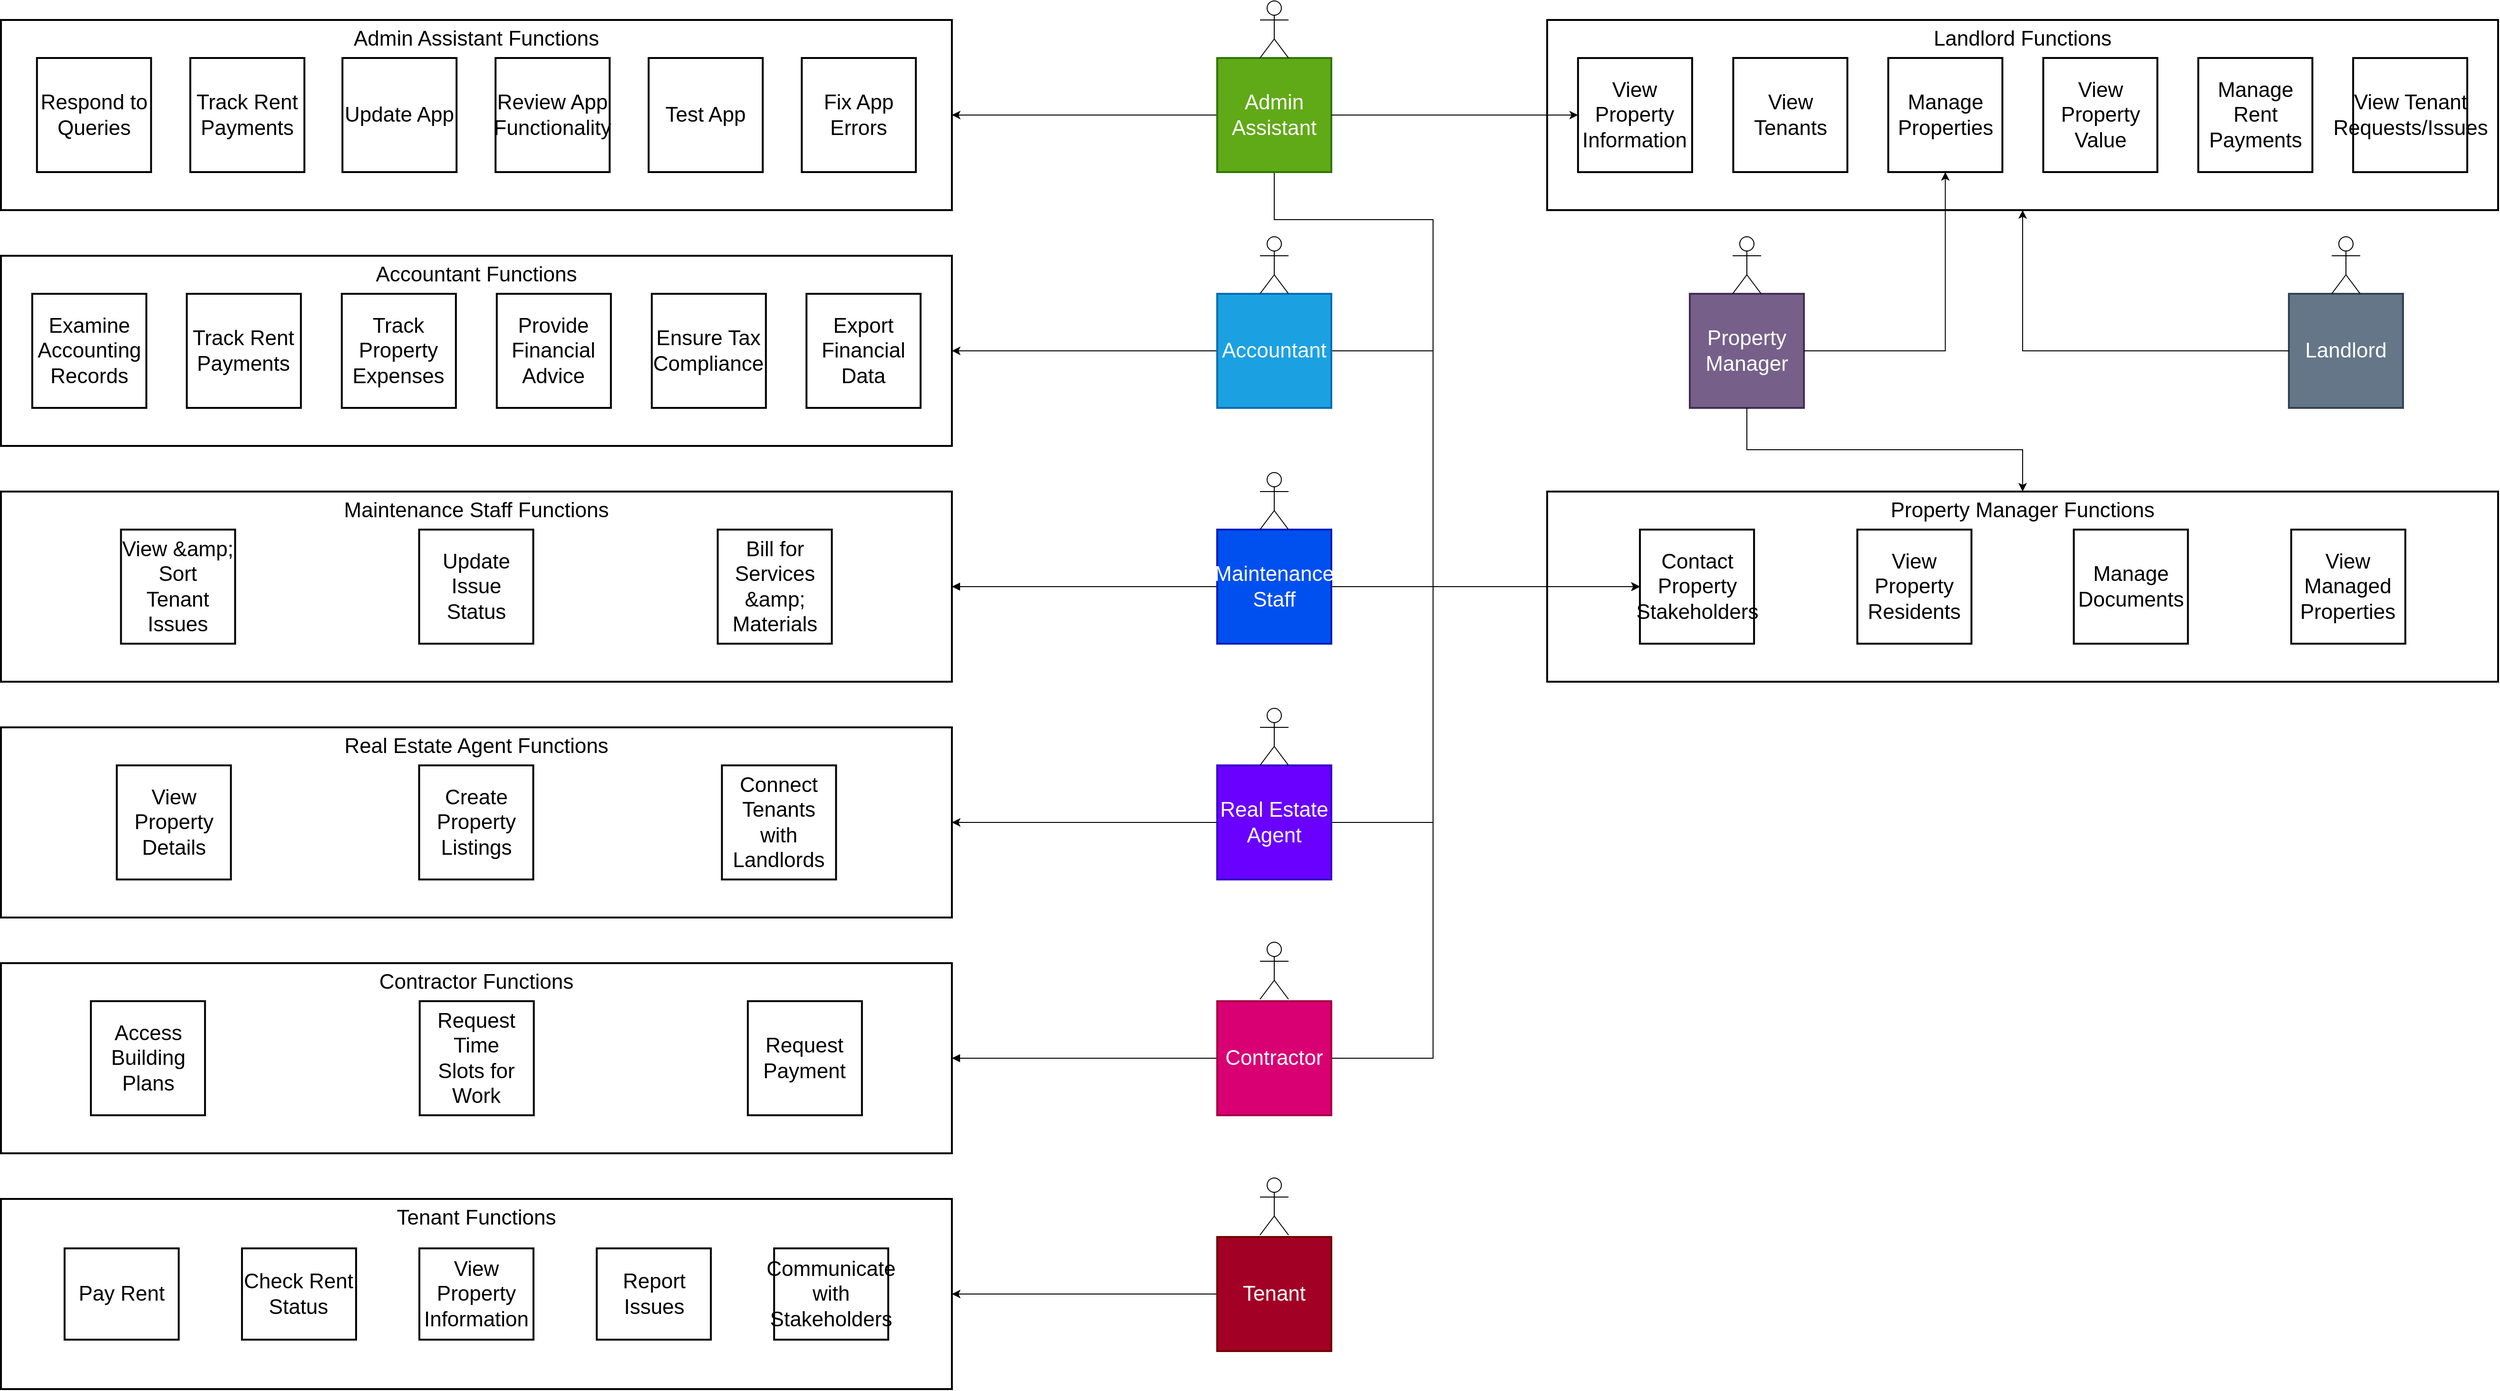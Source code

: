 <mxfile version="26.1.1">
  <diagram name="Page-1" id="O-GqX_nyPxSOLYFzKlIT">
    <mxGraphModel dx="2811" dy="3303" grid="1" gridSize="10" guides="1" tooltips="1" connect="1" arrows="1" fold="1" page="1" pageScale="1" pageWidth="827" pageHeight="1169" math="0" shadow="0">
      <root>
        <mxCell id="0" />
        <mxCell id="1" parent="0" />
        <mxCell id="rN_Z4f5lmNTWBh_tUZya-234" value="" style="group;fontSize=22;" parent="1" vertex="1" connectable="0">
          <mxGeometry x="1666" y="-1100" width="1000" height="200" as="geometry" />
        </mxCell>
        <mxCell id="rN_Z4f5lmNTWBh_tUZya-196" value="Landlord Functions" style="whiteSpace=wrap;strokeWidth=2;strokeColor=default;verticalAlign=top;fontSize=22;" parent="rN_Z4f5lmNTWBh_tUZya-234" vertex="1">
          <mxGeometry width="1000" height="200" as="geometry" />
        </mxCell>
        <mxCell id="rN_Z4f5lmNTWBh_tUZya-206" value="Manage Rent&#xa;Payments" style="whiteSpace=wrap;strokeWidth=2;strokeColor=default;fontSize=22;" parent="rN_Z4f5lmNTWBh_tUZya-234" vertex="1">
          <mxGeometry x="684.7" y="39.97" width="120" height="120" as="geometry" />
        </mxCell>
        <mxCell id="rN_Z4f5lmNTWBh_tUZya-207" value="View Tenants" style="whiteSpace=wrap;strokeWidth=2;strokeColor=default;fontSize=22;" parent="rN_Z4f5lmNTWBh_tUZya-234" vertex="1">
          <mxGeometry x="195.7" y="39.97" width="120" height="120" as="geometry" />
        </mxCell>
        <mxCell id="rN_Z4f5lmNTWBh_tUZya-208" value="View Property&#xa;Information" style="whiteSpace=wrap;strokeWidth=2;strokeColor=default;fontSize=22;" parent="rN_Z4f5lmNTWBh_tUZya-234" vertex="1">
          <mxGeometry x="32.438" y="40.039" width="120" height="120" as="geometry" />
        </mxCell>
        <mxCell id="rN_Z4f5lmNTWBh_tUZya-209" value="View Property&#xa;Value" style="whiteSpace=wrap;strokeWidth=2;strokeColor=default;fontSize=22;" parent="rN_Z4f5lmNTWBh_tUZya-234" vertex="1">
          <mxGeometry x="521.7" y="39.97" width="120" height="120" as="geometry" />
        </mxCell>
        <mxCell id="rN_Z4f5lmNTWBh_tUZya-210" value="Manage Properties" style="whiteSpace=wrap;strokeWidth=2;strokeColor=default;fontSize=22;" parent="rN_Z4f5lmNTWBh_tUZya-234" vertex="1">
          <mxGeometry x="358.7" y="39.97" width="120" height="120" as="geometry" />
        </mxCell>
        <mxCell id="rN_Z4f5lmNTWBh_tUZya-211" value="View Tenant&#xa;Requests/Issues" style="whiteSpace=wrap;strokeWidth=2;strokeColor=default;fontSize=22;" parent="rN_Z4f5lmNTWBh_tUZya-234" vertex="1">
          <mxGeometry x="847.564" y="40.039" width="120" height="120" as="geometry" />
        </mxCell>
        <mxCell id="rN_Z4f5lmNTWBh_tUZya-236" value="" style="group;fontSize=22;" parent="1" vertex="1" connectable="0">
          <mxGeometry x="1666" y="-604" width="1000" height="200" as="geometry" />
        </mxCell>
        <mxCell id="rN_Z4f5lmNTWBh_tUZya-195" value="Property Manager Functions" style="whiteSpace=wrap;strokeWidth=2;strokeColor=default;verticalAlign=top;fillColor=default;fontSize=22;" parent="rN_Z4f5lmNTWBh_tUZya-236" vertex="1">
          <mxGeometry width="1000" height="200" as="geometry" />
        </mxCell>
        <mxCell id="rN_Z4f5lmNTWBh_tUZya-212" value="View Managed&#xa;Properties" style="whiteSpace=wrap;strokeWidth=2;strokeColor=default;flipV=1;fontSize=22;" parent="rN_Z4f5lmNTWBh_tUZya-236" vertex="1">
          <mxGeometry x="782.443" y="39.999" width="120" height="120" as="geometry" />
        </mxCell>
        <mxCell id="rN_Z4f5lmNTWBh_tUZya-213" value="View Property&#xa;Residents" style="whiteSpace=wrap;strokeWidth=2;strokeColor=default;flipV=1;fontSize=22;" parent="rN_Z4f5lmNTWBh_tUZya-236" vertex="1">
          <mxGeometry x="326.181" y="39.999" width="120" height="120" as="geometry" />
        </mxCell>
        <mxCell id="rN_Z4f5lmNTWBh_tUZya-214" value="Manage Documents" style="whiteSpace=wrap;strokeWidth=2;strokeColor=default;flipV=1;fontSize=22;" parent="rN_Z4f5lmNTWBh_tUZya-236" vertex="1">
          <mxGeometry x="553.815" y="39.999" width="120" height="120" as="geometry" />
        </mxCell>
        <mxCell id="rN_Z4f5lmNTWBh_tUZya-215" value="Contact Property&#xa;Stakeholders" style="whiteSpace=wrap;strokeWidth=2;strokeColor=default;flipV=1;fontSize=22;" parent="rN_Z4f5lmNTWBh_tUZya-236" vertex="1">
          <mxGeometry x="97.553" y="39.999" width="120" height="120" as="geometry" />
        </mxCell>
        <mxCell id="rN_Z4f5lmNTWBh_tUZya-163" value="Tenant Functions" style="whiteSpace=wrap;strokeWidth=2;verticalAlign=top;strokeColor=default;fontSize=22;" parent="1" vertex="1">
          <mxGeometry x="40" y="140" width="1000" height="200" as="geometry" />
        </mxCell>
        <mxCell id="rN_Z4f5lmNTWBh_tUZya-164" value="Pay Rent" style="whiteSpace=wrap;strokeWidth=2;strokeColor=default;fontSize=22;" parent="rN_Z4f5lmNTWBh_tUZya-163" vertex="1">
          <mxGeometry x="66.921" y="51.997" width="120" height="96" as="geometry" />
        </mxCell>
        <mxCell id="rN_Z4f5lmNTWBh_tUZya-165" value="Check Rent&#xa;Status" style="whiteSpace=wrap;strokeWidth=2;strokeColor=default;fontSize=22;" parent="rN_Z4f5lmNTWBh_tUZya-163" vertex="1">
          <mxGeometry x="253.459" y="51.997" width="120" height="96" as="geometry" />
        </mxCell>
        <mxCell id="rN_Z4f5lmNTWBh_tUZya-166" value="View Property&#xa;Information" style="whiteSpace=wrap;strokeWidth=2;strokeColor=default;fontSize=22;" parent="rN_Z4f5lmNTWBh_tUZya-163" vertex="1">
          <mxGeometry x="439.998" y="51.997" width="120" height="96" as="geometry" />
        </mxCell>
        <mxCell id="rN_Z4f5lmNTWBh_tUZya-167" value="Report Issues" style="whiteSpace=wrap;strokeWidth=2;strokeColor=default;fontSize=22;" parent="rN_Z4f5lmNTWBh_tUZya-163" vertex="1">
          <mxGeometry x="626.536" y="51.997" width="120" height="96" as="geometry" />
        </mxCell>
        <mxCell id="rN_Z4f5lmNTWBh_tUZya-168" value="Communicate with&#xa;Stakeholders" style="whiteSpace=wrap;strokeWidth=2;strokeColor=default;fontSize=22;" parent="rN_Z4f5lmNTWBh_tUZya-163" vertex="1">
          <mxGeometry x="813.075" y="51.997" width="120" height="96" as="geometry" />
        </mxCell>
        <mxCell id="rN_Z4f5lmNTWBh_tUZya-169" value="Real Estate Agent Functions" style="whiteSpace=wrap;strokeWidth=2;verticalAlign=top;strokeColor=default;fontSize=22;" parent="1" vertex="1">
          <mxGeometry x="40" y="-356" width="1000" height="200" as="geometry" />
        </mxCell>
        <mxCell id="rN_Z4f5lmNTWBh_tUZya-170" value="View Property&#xa;Details" style="whiteSpace=wrap;strokeWidth=2;strokeColor=default;fontSize=22;" parent="rN_Z4f5lmNTWBh_tUZya-169" vertex="1">
          <mxGeometry x="121.82" y="40.001" width="120" height="120" as="geometry" />
        </mxCell>
        <mxCell id="rN_Z4f5lmNTWBh_tUZya-171" value="Create Property&#xa;Listings" style="whiteSpace=wrap;strokeWidth=2;strokeColor=default;fontSize=22;" parent="rN_Z4f5lmNTWBh_tUZya-169" vertex="1">
          <mxGeometry x="439.77" y="40.001" width="120" height="120" as="geometry" />
        </mxCell>
        <mxCell id="rN_Z4f5lmNTWBh_tUZya-172" value="Connect Tenants&#xa;with Landlords" style="whiteSpace=wrap;strokeWidth=2;strokeColor=default;fontSize=22;" parent="rN_Z4f5lmNTWBh_tUZya-169" vertex="1">
          <mxGeometry x="758.183" y="40.001" width="120" height="120" as="geometry" />
        </mxCell>
        <mxCell id="rN_Z4f5lmNTWBh_tUZya-173" value="Contractor Functions" style="whiteSpace=wrap;strokeWidth=2;verticalAlign=top;strokeColor=default;fontSize=22;" parent="1" vertex="1">
          <mxGeometry x="40" y="-108" width="1000" height="200" as="geometry" />
        </mxCell>
        <mxCell id="rN_Z4f5lmNTWBh_tUZya-174" value="Access Building&#xa;Plans" style="whiteSpace=wrap;strokeWidth=2;strokeColor=default;fontSize=22;" parent="rN_Z4f5lmNTWBh_tUZya-173" vertex="1">
          <mxGeometry x="94.593" y="40.001" width="120" height="120" as="geometry" />
        </mxCell>
        <mxCell id="rN_Z4f5lmNTWBh_tUZya-175" value="Request Time&#xa;Slots for Work" style="whiteSpace=wrap;strokeWidth=2;strokeColor=default;fontSize=22;" parent="rN_Z4f5lmNTWBh_tUZya-173" vertex="1">
          <mxGeometry x="440.35" y="40.001" width="120" height="120" as="geometry" />
        </mxCell>
        <mxCell id="rN_Z4f5lmNTWBh_tUZya-176" value="Request&#xa;Payment" style="whiteSpace=wrap;strokeWidth=2;strokeColor=default;fontSize=22;" parent="rN_Z4f5lmNTWBh_tUZya-173" vertex="1">
          <mxGeometry x="785.414" y="40.001" width="120" height="120" as="geometry" />
        </mxCell>
        <mxCell id="rN_Z4f5lmNTWBh_tUZya-177" value="Maintenance Staff Functions" style="whiteSpace=wrap;strokeWidth=2;verticalAlign=top;strokeColor=default;fontSize=22;" parent="1" vertex="1">
          <mxGeometry x="40" y="-604" width="1000" height="200" as="geometry" />
        </mxCell>
        <mxCell id="rN_Z4f5lmNTWBh_tUZya-178" value="View &amp;amp; Sort&#xa;Tenant Issues" style="whiteSpace=wrap;strokeWidth=2;strokeColor=default;fontSize=22;" parent="rN_Z4f5lmNTWBh_tUZya-177" vertex="1">
          <mxGeometry x="126.241" y="40.001" width="120" height="120" as="geometry" />
        </mxCell>
        <mxCell id="rN_Z4f5lmNTWBh_tUZya-179" value="Update Issue&#xa;Status" style="whiteSpace=wrap;strokeWidth=2;strokeColor=default;fontSize=22;" parent="rN_Z4f5lmNTWBh_tUZya-177" vertex="1">
          <mxGeometry x="439.78" y="40.001" width="120" height="120" as="geometry" />
        </mxCell>
        <mxCell id="rN_Z4f5lmNTWBh_tUZya-180" value="Bill for Services&#xa;&amp;amp; Materials" style="whiteSpace=wrap;strokeWidth=2;strokeColor=default;fontSize=22;" parent="rN_Z4f5lmNTWBh_tUZya-177" vertex="1">
          <mxGeometry x="753.752" y="40.001" width="120" height="120" as="geometry" />
        </mxCell>
        <mxCell id="rN_Z4f5lmNTWBh_tUZya-181" value="Admin Assistant Functions" style="whiteSpace=wrap;strokeWidth=2;verticalAlign=top;strokeColor=default;fontSize=22;" parent="1" vertex="1">
          <mxGeometry x="40" y="-1100" width="1000" height="200" as="geometry" />
        </mxCell>
        <mxCell id="rN_Z4f5lmNTWBh_tUZya-182" value="Respond to&#xa;Queries" style="whiteSpace=wrap;strokeWidth=2;strokeColor=default;fontSize=22;" parent="rN_Z4f5lmNTWBh_tUZya-181" vertex="1">
          <mxGeometry x="37.862" y="40.001" width="120" height="120" as="geometry" />
        </mxCell>
        <mxCell id="rN_Z4f5lmNTWBh_tUZya-183" value="Track Rent&#xa;Payments" style="whiteSpace=wrap;strokeWidth=2;strokeColor=default;fontSize=22;" parent="rN_Z4f5lmNTWBh_tUZya-181" vertex="1">
          <mxGeometry x="199.11" y="40.001" width="120" height="120" as="geometry" />
        </mxCell>
        <mxCell id="rN_Z4f5lmNTWBh_tUZya-184" value="Update App" style="whiteSpace=wrap;strokeWidth=2;strokeColor=default;fontSize=22;" parent="rN_Z4f5lmNTWBh_tUZya-181" vertex="1">
          <mxGeometry x="359.11" y="40.001" width="120" height="120" as="geometry" />
        </mxCell>
        <mxCell id="rN_Z4f5lmNTWBh_tUZya-185" value="Review App&#xa;Functionality" style="whiteSpace=wrap;strokeWidth=2;strokeColor=default;fontSize=22;" parent="rN_Z4f5lmNTWBh_tUZya-181" vertex="1">
          <mxGeometry x="520.11" y="40.001" width="120" height="120" as="geometry" />
        </mxCell>
        <mxCell id="rN_Z4f5lmNTWBh_tUZya-186" value="Test App" style="whiteSpace=wrap;strokeWidth=2;strokeColor=default;fontSize=22;" parent="rN_Z4f5lmNTWBh_tUZya-181" vertex="1">
          <mxGeometry x="681.11" y="40.001" width="120" height="120" as="geometry" />
        </mxCell>
        <mxCell id="rN_Z4f5lmNTWBh_tUZya-187" value="Fix App Errors" style="whiteSpace=wrap;strokeWidth=2;strokeColor=default;fontSize=22;" parent="rN_Z4f5lmNTWBh_tUZya-181" vertex="1">
          <mxGeometry x="842.136" y="40.001" width="120" height="120" as="geometry" />
        </mxCell>
        <mxCell id="rN_Z4f5lmNTWBh_tUZya-188" value="Accountant Functions" style="whiteSpace=wrap;strokeWidth=2;verticalAlign=top;strokeColor=default;fontSize=22;" parent="1" vertex="1">
          <mxGeometry x="40" y="-852" width="1000" height="200" as="geometry" />
        </mxCell>
        <mxCell id="rN_Z4f5lmNTWBh_tUZya-189" value="Examine Accounting&#xa;Records" style="whiteSpace=wrap;strokeWidth=2;strokeColor=default;fontSize=22;" parent="rN_Z4f5lmNTWBh_tUZya-188" vertex="1">
          <mxGeometry x="32.897" y="40.001" width="120" height="120" as="geometry" />
        </mxCell>
        <mxCell id="rN_Z4f5lmNTWBh_tUZya-190" value="Track Rent&#xa;Payments" style="whiteSpace=wrap;strokeWidth=2;strokeColor=default;fontSize=22;" parent="rN_Z4f5lmNTWBh_tUZya-188" vertex="1">
          <mxGeometry x="195.42" y="40.001" width="120" height="120" as="geometry" />
        </mxCell>
        <mxCell id="rN_Z4f5lmNTWBh_tUZya-191" value="Track Property&#xa;Expenses" style="whiteSpace=wrap;strokeWidth=2;strokeColor=default;fontSize=22;" parent="rN_Z4f5lmNTWBh_tUZya-188" vertex="1">
          <mxGeometry x="358.42" y="40.001" width="120" height="120" as="geometry" />
        </mxCell>
        <mxCell id="rN_Z4f5lmNTWBh_tUZya-192" value="Provide Financial&#xa;Advice" style="whiteSpace=wrap;strokeWidth=2;strokeColor=default;fontSize=22;" parent="rN_Z4f5lmNTWBh_tUZya-188" vertex="1">
          <mxGeometry x="521.42" y="40.001" width="120" height="120" as="geometry" />
        </mxCell>
        <mxCell id="rN_Z4f5lmNTWBh_tUZya-193" value="Ensure Tax&#xa;Compliance" style="whiteSpace=wrap;strokeWidth=2;strokeColor=default;fontSize=22;" parent="rN_Z4f5lmNTWBh_tUZya-188" vertex="1">
          <mxGeometry x="684.42" y="40.001" width="120" height="120" as="geometry" />
        </mxCell>
        <mxCell id="rN_Z4f5lmNTWBh_tUZya-194" value="Export Financial&#xa;Data" style="whiteSpace=wrap;strokeWidth=2;strokeColor=default;fontSize=22;" parent="rN_Z4f5lmNTWBh_tUZya-188" vertex="1">
          <mxGeometry x="847.097" y="40.001" width="120" height="120" as="geometry" />
        </mxCell>
        <mxCell id="rN_Z4f5lmNTWBh_tUZya-263" style="edgeStyle=orthogonalEdgeStyle;rounded=0;orthogonalLoop=1;jettySize=auto;html=1;entryX=1;entryY=0.5;entryDx=0;entryDy=0;fontSize=22;" parent="1" source="rN_Z4f5lmNTWBh_tUZya-200" target="rN_Z4f5lmNTWBh_tUZya-188" edge="1">
          <mxGeometry relative="1" as="geometry" />
        </mxCell>
        <mxCell id="rN_Z4f5lmNTWBh_tUZya-273" style="edgeStyle=orthogonalEdgeStyle;rounded=0;orthogonalLoop=1;jettySize=auto;html=1;entryX=0;entryY=0.5;entryDx=0;entryDy=0;fontSize=22;" parent="1" source="rN_Z4f5lmNTWBh_tUZya-200" target="rN_Z4f5lmNTWBh_tUZya-215" edge="1">
          <mxGeometry relative="1" as="geometry">
            <Array as="points">
              <mxPoint x="1546" y="-752" />
              <mxPoint x="1546" y="-504" />
            </Array>
          </mxGeometry>
        </mxCell>
        <mxCell id="rN_Z4f5lmNTWBh_tUZya-249" style="edgeStyle=orthogonalEdgeStyle;rounded=0;orthogonalLoop=1;jettySize=auto;html=1;entryX=1;entryY=0.5;entryDx=0;entryDy=0;fontSize=22;" parent="1" source="rN_Z4f5lmNTWBh_tUZya-201" target="rN_Z4f5lmNTWBh_tUZya-181" edge="1">
          <mxGeometry relative="1" as="geometry" />
        </mxCell>
        <mxCell id="rN_Z4f5lmNTWBh_tUZya-272" style="edgeStyle=orthogonalEdgeStyle;rounded=0;orthogonalLoop=1;jettySize=auto;html=1;entryX=0;entryY=0.5;entryDx=0;entryDy=0;fontSize=22;" parent="1" source="rN_Z4f5lmNTWBh_tUZya-201" target="rN_Z4f5lmNTWBh_tUZya-215" edge="1">
          <mxGeometry relative="1" as="geometry">
            <Array as="points">
              <mxPoint x="1379" y="-890" />
              <mxPoint x="1546" y="-890" />
              <mxPoint x="1546" y="-504" />
            </Array>
          </mxGeometry>
        </mxCell>
        <mxCell id="rN_Z4f5lmNTWBh_tUZya-268" style="edgeStyle=orthogonalEdgeStyle;rounded=0;orthogonalLoop=1;jettySize=auto;html=1;entryX=0;entryY=0.5;entryDx=0;entryDy=0;fontSize=22;" parent="1" source="rN_Z4f5lmNTWBh_tUZya-202" target="rN_Z4f5lmNTWBh_tUZya-215" edge="1">
          <mxGeometry relative="1" as="geometry" />
        </mxCell>
        <mxCell id="rN_Z4f5lmNTWBh_tUZya-275" style="edgeStyle=orthogonalEdgeStyle;rounded=0;orthogonalLoop=1;jettySize=auto;html=1;entryX=0;entryY=0.5;entryDx=0;entryDy=0;fontSize=22;" parent="1" source="rN_Z4f5lmNTWBh_tUZya-203" target="rN_Z4f5lmNTWBh_tUZya-215" edge="1">
          <mxGeometry relative="1" as="geometry">
            <Array as="points">
              <mxPoint x="1546" y="-8" />
              <mxPoint x="1546" y="-504" />
            </Array>
          </mxGeometry>
        </mxCell>
        <mxCell id="rN_Z4f5lmNTWBh_tUZya-244" style="edgeStyle=orthogonalEdgeStyle;rounded=0;orthogonalLoop=1;jettySize=auto;html=1;entryX=1;entryY=0.5;entryDx=0;entryDy=0;fontSize=22;" parent="1" source="rN_Z4f5lmNTWBh_tUZya-204" target="rN_Z4f5lmNTWBh_tUZya-169" edge="1">
          <mxGeometry relative="1" as="geometry" />
        </mxCell>
        <mxCell id="rN_Z4f5lmNTWBh_tUZya-274" style="edgeStyle=orthogonalEdgeStyle;rounded=0;orthogonalLoop=1;jettySize=auto;html=1;entryX=0;entryY=0.5;entryDx=0;entryDy=0;fontSize=22;" parent="1" source="rN_Z4f5lmNTWBh_tUZya-204" target="rN_Z4f5lmNTWBh_tUZya-215" edge="1">
          <mxGeometry relative="1" as="geometry">
            <Array as="points">
              <mxPoint x="1546" y="-256" />
              <mxPoint x="1546" y="-504" />
            </Array>
          </mxGeometry>
        </mxCell>
        <mxCell id="rN_Z4f5lmNTWBh_tUZya-261" style="edgeStyle=orthogonalEdgeStyle;rounded=0;orthogonalLoop=1;jettySize=auto;html=1;entryX=1;entryY=0.5;entryDx=0;entryDy=0;fontSize=22;" parent="1" source="rN_Z4f5lmNTWBh_tUZya-205" target="rN_Z4f5lmNTWBh_tUZya-163" edge="1">
          <mxGeometry relative="1" as="geometry" />
        </mxCell>
        <mxCell id="rN_Z4f5lmNTWBh_tUZya-227" value="" style="curved=1;startArrow=none;endArrow=block;exitX=0;exitY=0.5;entryX=1;entryY=0.5;rounded=0;strokeColor=default;exitDx=0;exitDy=0;entryDx=0;entryDy=0;fontSize=22;" parent="1" source="rN_Z4f5lmNTWBh_tUZya-202" target="rN_Z4f5lmNTWBh_tUZya-177" edge="1">
          <mxGeometry relative="1" as="geometry">
            <Array as="points" />
          </mxGeometry>
        </mxCell>
        <mxCell id="rN_Z4f5lmNTWBh_tUZya-228" value="" style="curved=0;startArrow=none;endArrow=block;exitX=0;exitY=0.5;entryX=1;entryY=0.5;rounded=0;strokeColor=default;entryDx=0;entryDy=0;exitDx=0;exitDy=0;fontSize=22;" parent="1" source="rN_Z4f5lmNTWBh_tUZya-203" target="rN_Z4f5lmNTWBh_tUZya-173" edge="1">
          <mxGeometry relative="1" as="geometry">
            <Array as="points" />
          </mxGeometry>
        </mxCell>
        <mxCell id="rN_Z4f5lmNTWBh_tUZya-287" value="" style="group;fontSize=22;" parent="1" vertex="1" connectable="0">
          <mxGeometry x="1816" y="-872" width="120" height="180" as="geometry" />
        </mxCell>
        <mxCell id="rN_Z4f5lmNTWBh_tUZya-199" value="Property&#xa;Manager" style="whiteSpace=wrap;strokeWidth=2;strokeColor=#432D57;fontSize=22;fillColor=#76608a;fontColor=#ffffff;" parent="rN_Z4f5lmNTWBh_tUZya-287" vertex="1">
          <mxGeometry y="60" width="120" height="120" as="geometry" />
        </mxCell>
        <mxCell id="rN_Z4f5lmNTWBh_tUZya-283" value="" style="shape=umlActor;verticalLabelPosition=bottom;verticalAlign=top;html=1;outlineConnect=0;fontSize=22;" parent="rN_Z4f5lmNTWBh_tUZya-287" vertex="1">
          <mxGeometry x="45" width="30" height="60" as="geometry" />
        </mxCell>
        <mxCell id="rN_Z4f5lmNTWBh_tUZya-288" value="" style="group;fontSize=22;" parent="1" vertex="1" connectable="0">
          <mxGeometry x="2446" y="-872" width="120" height="180" as="geometry" />
        </mxCell>
        <mxCell id="rN_Z4f5lmNTWBh_tUZya-198" value="Landlord" style="whiteSpace=wrap;strokeWidth=2;strokeColor=#314354;fontSize=22;fillColor=#647687;fontColor=#ffffff;" parent="rN_Z4f5lmNTWBh_tUZya-288" vertex="1">
          <mxGeometry y="60" width="120" height="120" as="geometry" />
        </mxCell>
        <mxCell id="rN_Z4f5lmNTWBh_tUZya-282" value="" style="shape=umlActor;verticalLabelPosition=bottom;verticalAlign=top;html=1;outlineConnect=0;fontSize=22;" parent="rN_Z4f5lmNTWBh_tUZya-288" vertex="1">
          <mxGeometry x="45" width="30" height="60" as="geometry" />
        </mxCell>
        <mxCell id="rN_Z4f5lmNTWBh_tUZya-289" value="" style="group;fontSize=22;" parent="1" vertex="1" connectable="0">
          <mxGeometry x="1319" y="-1120" width="120" height="180" as="geometry" />
        </mxCell>
        <mxCell id="rN_Z4f5lmNTWBh_tUZya-201" value="Admin&#xa;Assistant" style="whiteSpace=wrap;strokeWidth=2;strokeColor=#2D7600;fontSize=22;fillColor=#60a917;fontColor=#ffffff;" parent="rN_Z4f5lmNTWBh_tUZya-289" vertex="1">
          <mxGeometry y="60" width="120" height="120" as="geometry" />
        </mxCell>
        <mxCell id="rN_Z4f5lmNTWBh_tUZya-276" value="" style="shape=umlActor;verticalLabelPosition=bottom;verticalAlign=top;html=1;outlineConnect=0;fontSize=22;" parent="rN_Z4f5lmNTWBh_tUZya-289" vertex="1">
          <mxGeometry x="45" width="30" height="60" as="geometry" />
        </mxCell>
        <mxCell id="rN_Z4f5lmNTWBh_tUZya-290" value="" style="group;fontSize=22;" parent="1" vertex="1" connectable="0">
          <mxGeometry x="1319" y="-872" width="120" height="180" as="geometry" />
        </mxCell>
        <mxCell id="rN_Z4f5lmNTWBh_tUZya-200" value="Accountant" style="whiteSpace=wrap;strokeWidth=2;strokeColor=#006EAF;fontSize=22;fillColor=#1ba1e2;fontColor=#ffffff;" parent="rN_Z4f5lmNTWBh_tUZya-290" vertex="1">
          <mxGeometry y="60" width="120" height="120" as="geometry" />
        </mxCell>
        <mxCell id="rN_Z4f5lmNTWBh_tUZya-277" value="" style="shape=umlActor;verticalLabelPosition=bottom;verticalAlign=top;html=1;outlineConnect=0;fontSize=22;" parent="rN_Z4f5lmNTWBh_tUZya-290" vertex="1">
          <mxGeometry x="45" width="30" height="60" as="geometry" />
        </mxCell>
        <mxCell id="rN_Z4f5lmNTWBh_tUZya-291" value="" style="group;fontSize=22;" parent="1" vertex="1" connectable="0">
          <mxGeometry x="1319" y="-624" width="120" height="180" as="geometry" />
        </mxCell>
        <mxCell id="rN_Z4f5lmNTWBh_tUZya-202" value="Maintenance&#xa;Staff" style="whiteSpace=wrap;strokeWidth=2;strokeColor=#001DBC;fontSize=22;fillColor=#0050ef;fontColor=#ffffff;" parent="rN_Z4f5lmNTWBh_tUZya-291" vertex="1">
          <mxGeometry y="60" width="120" height="120" as="geometry" />
        </mxCell>
        <mxCell id="rN_Z4f5lmNTWBh_tUZya-278" value="" style="shape=umlActor;verticalLabelPosition=bottom;verticalAlign=top;html=1;outlineConnect=0;fontSize=22;" parent="rN_Z4f5lmNTWBh_tUZya-291" vertex="1">
          <mxGeometry x="45" width="30" height="60" as="geometry" />
        </mxCell>
        <mxCell id="rN_Z4f5lmNTWBh_tUZya-292" value="" style="group;fontSize=22;" parent="1" vertex="1" connectable="0">
          <mxGeometry x="1319" y="-376" width="120" height="180" as="geometry" />
        </mxCell>
        <mxCell id="rN_Z4f5lmNTWBh_tUZya-204" value="Real Estate&#xa;Agent" style="whiteSpace=wrap;strokeWidth=2;strokeColor=#3700CC;fontSize=22;fillColor=#6a00ff;fontColor=#ffffff;" parent="rN_Z4f5lmNTWBh_tUZya-292" vertex="1">
          <mxGeometry y="60" width="120" height="120" as="geometry" />
        </mxCell>
        <mxCell id="rN_Z4f5lmNTWBh_tUZya-279" value="" style="shape=umlActor;verticalLabelPosition=bottom;verticalAlign=top;html=1;outlineConnect=0;fontSize=22;" parent="rN_Z4f5lmNTWBh_tUZya-292" vertex="1">
          <mxGeometry x="45" width="30" height="60" as="geometry" />
        </mxCell>
        <mxCell id="rN_Z4f5lmNTWBh_tUZya-293" value="" style="group;fontSize=22;" parent="1" vertex="1" connectable="0">
          <mxGeometry x="1319" y="-130" width="120" height="182" as="geometry" />
        </mxCell>
        <mxCell id="rN_Z4f5lmNTWBh_tUZya-203" value="Contractor" style="whiteSpace=wrap;strokeWidth=2;strokeColor=#A50040;fontSize=22;fillColor=#d80073;fontColor=#ffffff;" parent="rN_Z4f5lmNTWBh_tUZya-293" vertex="1">
          <mxGeometry y="62" width="120" height="120" as="geometry" />
        </mxCell>
        <mxCell id="rN_Z4f5lmNTWBh_tUZya-280" value="" style="shape=umlActor;verticalLabelPosition=bottom;verticalAlign=top;html=1;outlineConnect=0;fontSize=22;" parent="rN_Z4f5lmNTWBh_tUZya-293" vertex="1">
          <mxGeometry x="45" width="30" height="60" as="geometry" />
        </mxCell>
        <mxCell id="rN_Z4f5lmNTWBh_tUZya-294" value="" style="group;fontSize=22;" parent="1" vertex="1" connectable="0">
          <mxGeometry x="1319" y="118" width="120" height="182" as="geometry" />
        </mxCell>
        <mxCell id="rN_Z4f5lmNTWBh_tUZya-205" value="Tenant" style="whiteSpace=wrap;strokeWidth=2;strokeColor=#6F0000;fontSize=22;fillColor=#a20025;fontColor=#ffffff;" parent="rN_Z4f5lmNTWBh_tUZya-294" vertex="1">
          <mxGeometry y="62" width="120" height="120" as="geometry" />
        </mxCell>
        <mxCell id="rN_Z4f5lmNTWBh_tUZya-281" value="" style="shape=umlActor;verticalLabelPosition=bottom;verticalAlign=top;html=1;outlineConnect=0;fontSize=22;" parent="rN_Z4f5lmNTWBh_tUZya-294" vertex="1">
          <mxGeometry x="45" width="30" height="60" as="geometry" />
        </mxCell>
        <mxCell id="rN_Z4f5lmNTWBh_tUZya-297" style="edgeStyle=orthogonalEdgeStyle;rounded=0;orthogonalLoop=1;jettySize=auto;html=1;entryX=0;entryY=0.5;entryDx=0;entryDy=0;fontSize=22;" parent="1" source="rN_Z4f5lmNTWBh_tUZya-201" target="rN_Z4f5lmNTWBh_tUZya-208" edge="1">
          <mxGeometry relative="1" as="geometry" />
        </mxCell>
        <mxCell id="rN_Z4f5lmNTWBh_tUZya-302" style="edgeStyle=orthogonalEdgeStyle;rounded=0;orthogonalLoop=1;jettySize=auto;html=1;entryX=0.5;entryY=0;entryDx=0;entryDy=0;fontSize=22;" parent="1" source="rN_Z4f5lmNTWBh_tUZya-199" target="rN_Z4f5lmNTWBh_tUZya-195" edge="1">
          <mxGeometry relative="1" as="geometry" />
        </mxCell>
        <mxCell id="rN_Z4f5lmNTWBh_tUZya-303" style="edgeStyle=orthogonalEdgeStyle;rounded=0;orthogonalLoop=1;jettySize=auto;html=1;entryX=0.5;entryY=1;entryDx=0;entryDy=0;fontSize=22;" parent="1" source="rN_Z4f5lmNTWBh_tUZya-199" target="rN_Z4f5lmNTWBh_tUZya-210" edge="1">
          <mxGeometry relative="1" as="geometry" />
        </mxCell>
        <mxCell id="rN_Z4f5lmNTWBh_tUZya-304" style="edgeStyle=orthogonalEdgeStyle;rounded=0;orthogonalLoop=1;jettySize=auto;html=1;entryX=0.5;entryY=1;entryDx=0;entryDy=0;exitX=0;exitY=0.5;exitDx=0;exitDy=0;fontSize=22;" parent="1" source="rN_Z4f5lmNTWBh_tUZya-198" target="rN_Z4f5lmNTWBh_tUZya-196" edge="1">
          <mxGeometry relative="1" as="geometry">
            <mxPoint x="2166" y="-860" as="targetPoint" />
          </mxGeometry>
        </mxCell>
      </root>
    </mxGraphModel>
  </diagram>
</mxfile>
